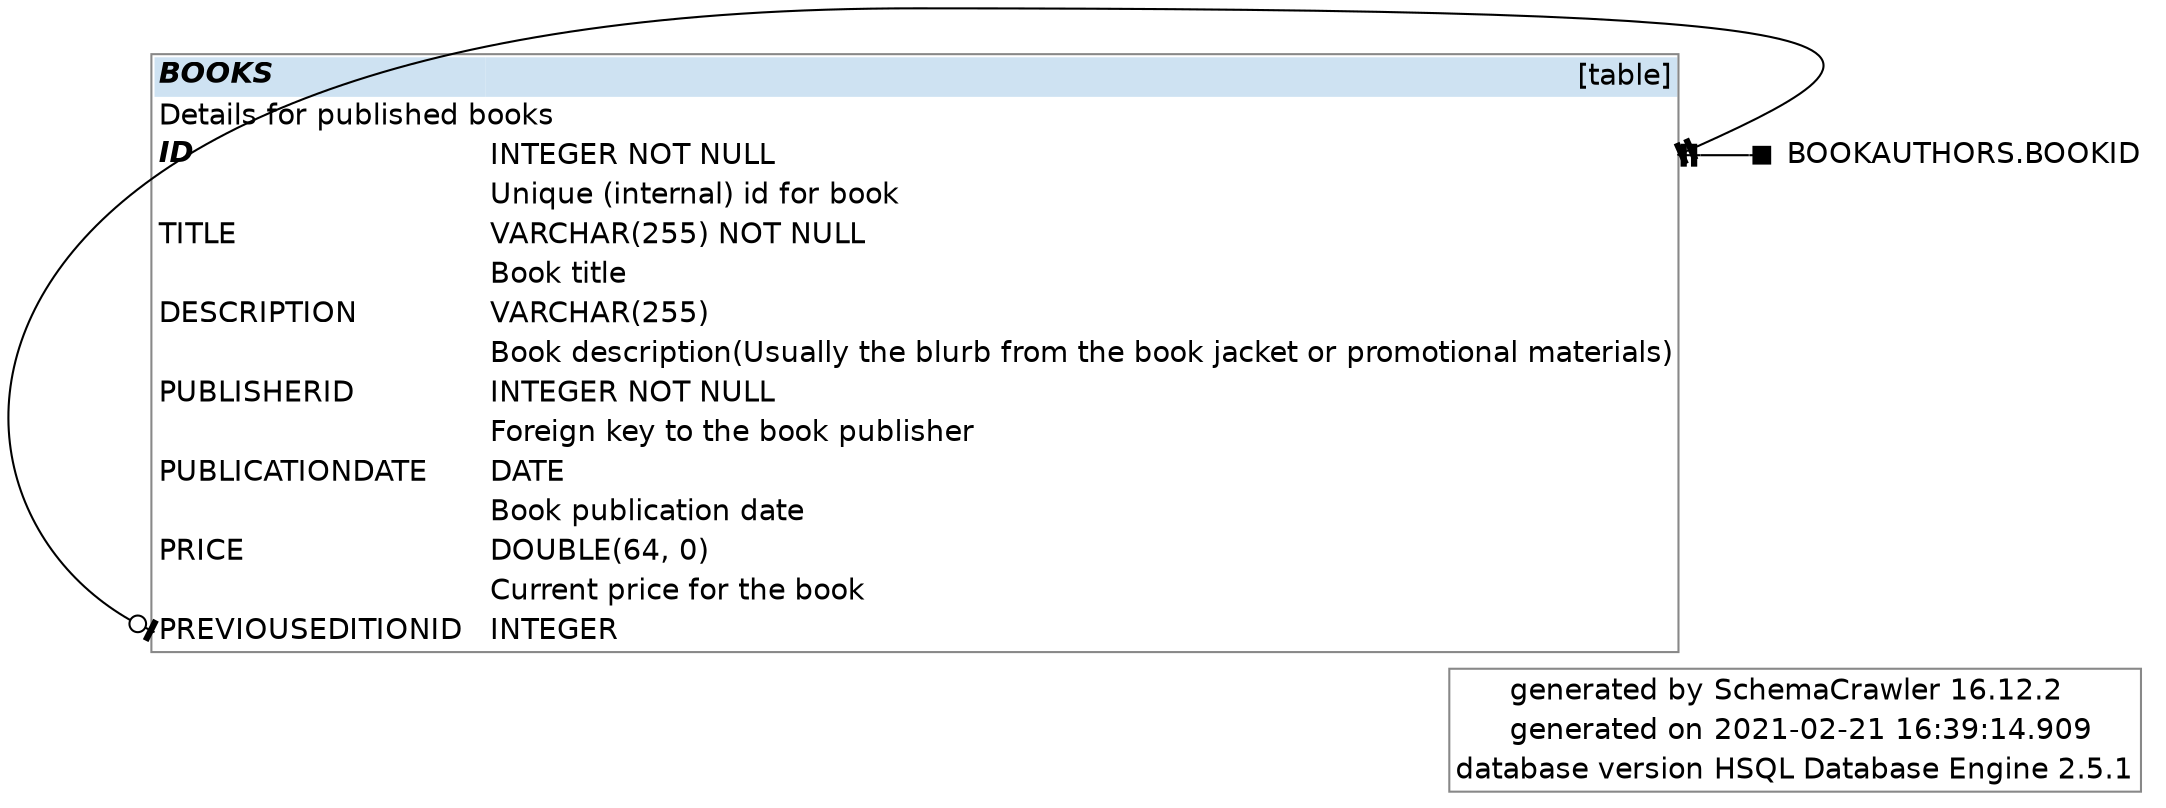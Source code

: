 digraph "SchemaCrawler_Diagram" {

  graph [
    fontname="Helvetica"
    labeljust="r"
    rankdir="RL"

  ];
  
  node [
    fontname="Helvetica"
    shape="none"

  ];
  
  edge [
    fontname="Helvetica"

  ];


  /* Title Block -=-=-=-=-=-=-=-=-=-=-=-=-=- */
  graph [ 
    label=<
      <table border="1" cellborder="0" cellspacing="0" color="#888888">
	<tr>
		<td align='right'>generated by</td>
		<td align='left'>SchemaCrawler 16.12.2</td>
	</tr>
	<tr>
		<td align='right'>generated on</td>
		<td align='left'>2021-02-21 16:39:14.909</td>
	</tr>
	<tr>
		<td align='right'>database version</td>
		<td align='left'>HSQL Database Engine 2.5.1</td>
	</tr>
      </table>
    >
  ];

  /* PUBLIC.BOOKS.BOOKS -=-=-=-=-=-=-=-=-=-=-=-=-=- */
  "books_f4a675e7" [
    label=<
      <table border="1" cellborder="0" cellspacing="0" color="#888888">
	<tr>
		<td colspan='2' bgcolor='#CEE2F2' align='left'><b><i>BOOKS</i></b></td>
		<td bgcolor='#CEE2F2' align='right'>[table]</td>
	</tr>
	<tr>
		<td colspan='3' align='left'>Details for published books</td>
	</tr>
	<tr>
		<td port='id_a0284c72.start' align='left'><b><i>ID</i></b></td>
		<td align='left'> </td>
		<td port='id_a0284c72.end' align='left'>INTEGER NOT NULL</td>
	</tr>
	<tr>
		<td align='left'></td>
		<td align='left'> </td>
		<td align='left'>Unique (internal) id for book</td>
	</tr>
	<tr>
		<td port='title_a4ea6d8f.start' align='left'>TITLE</td>
		<td align='left'> </td>
		<td port='title_a4ea6d8f.end' align='left'>VARCHAR(255) NOT NULL</td>
	</tr>
	<tr>
		<td align='left'></td>
		<td align='left'> </td>
		<td align='left'>Book title</td>
	</tr>
	<tr>
		<td port='description_b9b15b33.start' align='left'>DESCRIPTION</td>
		<td align='left'> </td>
		<td port='description_b9b15b33.end' align='left'>VARCHAR(255)</td>
	</tr>
	<tr>
		<td align='left'></td>
		<td align='left'> </td>
		<td align='left'>Book description
(Usually the blurb from the book jacket or promotional materials)</td>
	</tr>
	<tr>
		<td port='publisherid_fbe0f74e.start' align='left'>PUBLISHERID</td>
		<td align='left'> </td>
		<td port='publisherid_fbe0f74e.end' align='left'>INTEGER NOT NULL</td>
	</tr>
	<tr>
		<td align='left'></td>
		<td align='left'> </td>
		<td align='left'>Foreign key to the book publisher</td>
	</tr>
	<tr>
		<td port='publicationdate_3a757b11.start' align='left'>PUBLICATIONDATE</td>
		<td align='left'> </td>
		<td port='publicationdate_3a757b11.end' align='left'>DATE</td>
	</tr>
	<tr>
		<td align='left'></td>
		<td align='left'> </td>
		<td align='left'>Book publication date</td>
	</tr>
	<tr>
		<td port='price_a4b5fc80.start' align='left'>PRICE</td>
		<td align='left'> </td>
		<td port='price_a4b5fc80.end' align='left'>DOUBLE(64, 0)</td>
	</tr>
	<tr>
		<td align='left'></td>
		<td align='left'> </td>
		<td align='left'>Current price for the book</td>
	</tr>
	<tr>
		<td port='previouseditionid_6cf39979.start' align='left'>PREVIOUSEDITIONID</td>
		<td align='left'> </td>
		<td port='previouseditionid_6cf39979.end' align='left'>INTEGER</td>
	</tr>
      </table>
    >
  ];

  "bookid_e54f6526" [label=<BOOKAUTHORS.BOOKID>];
  "bookid_e54f6526":w -> "books_f4a675e7":"id_a0284c72.end":e [label=<> style="solid" dir="both" arrowhead="teetee" arrowtail="box"];
  "books_f4a675e7":"previouseditionid_6cf39979.start":w -> "books_f4a675e7":"id_a0284c72.end":e [label=<> style="solid" dir="both" arrowhead="teetee" arrowtail="teeodot"];


}
